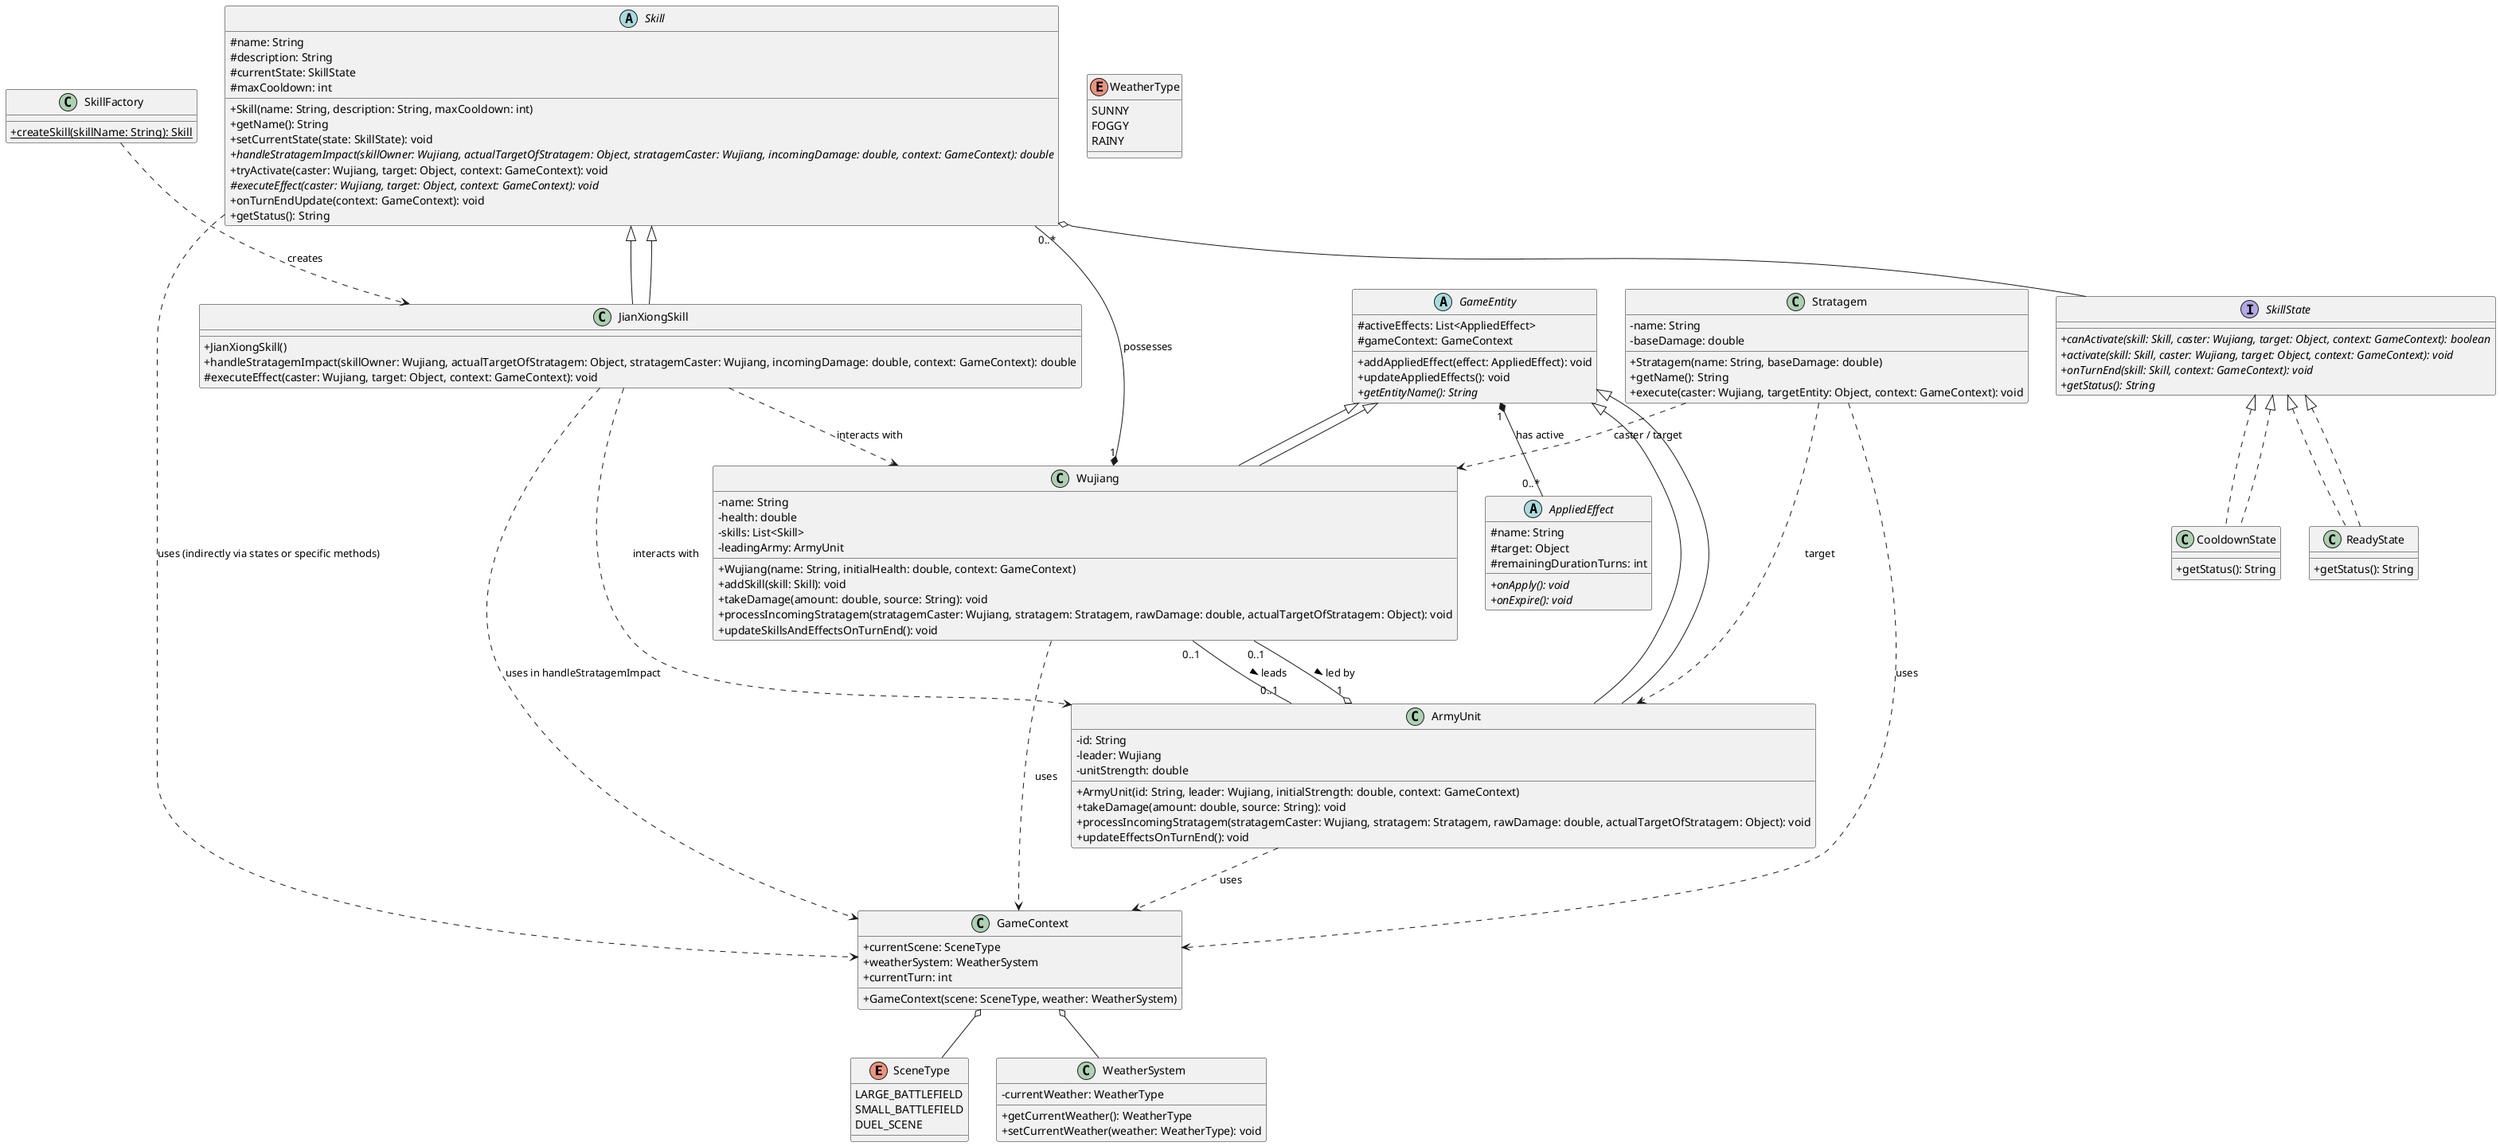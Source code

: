 @startuml
skinparam classAttributeIconSize 0
hide emptymembers

enum SceneType {
  LARGE_BATTLEFIELD
  SMALL_BATTLEFIELD
  DUEL_SCENE
}

enum WeatherType {
  SUNNY
  FOGGY
  RAINY
}

class WeatherSystem {
  - currentWeather: WeatherType
  + getCurrentWeather(): WeatherType
  + setCurrentWeather(weather: WeatherType): void
}

class GameContext {
  + currentScene: SceneType
  + weatherSystem: WeatherSystem
  + currentTurn: int
  + GameContext(scene: SceneType, weather: WeatherSystem)
}

interface SkillState {
  + {abstract} canActivate(skill: Skill, caster: Wujiang, target: Object, context: GameContext): boolean
  + {abstract} activate(skill: Skill, caster: Wujiang, target: Object, context: GameContext): void
  + {abstract} onTurnEnd(skill: Skill, context: GameContext): void
  + {abstract} getStatus(): String
}

class ReadyState implements SkillState {
  + getStatus(): String
}
class CooldownState implements SkillState {
  + getStatus(): String
}


abstract class Skill {
  # name: String
  # description: String
  # currentState: SkillState
  # maxCooldown: int
  + Skill(name: String, description: String, maxCooldown: int)
  + getName(): String
  + setCurrentState(state: SkillState): void
  + {abstract} handleStratagemImpact(skillOwner: Wujiang, actualTargetOfStratagem: Object, stratagemCaster: Wujiang, incomingDamage: double, context: GameContext): double
  + tryActivate(caster: Wujiang, target: Object, context: GameContext): void
  # {abstract} executeEffect(caster: Wujiang, target: Object, context: GameContext): void
  + onTurnEndUpdate(context: GameContext): void
  + getStatus(): String
}

class JianXiongSkill extends Skill {
  + JianXiongSkill()
  + handleStratagemImpact(skillOwner: Wujiang, actualTargetOfStratagem: Object, stratagemCaster: Wujiang, incomingDamage: double, context: GameContext): double
  # executeEffect(caster: Wujiang, target: Object, context: GameContext): void
}

class SkillFactory {
  + {static} createSkill(skillName: String): Skill
}

abstract class GameEntity {
  # activeEffects: List<AppliedEffect>
  # gameContext: GameContext
  + addAppliedEffect(effect: AppliedEffect): void
  + updateAppliedEffects(): void
  + {abstract} getEntityName(): String
}

class Wujiang extends GameEntity {
  - name: String
  - health: double
  - skills: List<Skill>
  - leadingArmy: ArmyUnit
  + Wujiang(name: String, initialHealth: double, context: GameContext)
  + addSkill(skill: Skill): void
  + takeDamage(amount: double, source: String): void
  + processIncomingStratagem(stratagemCaster: Wujiang, stratagem: Stratagem, rawDamage: double, actualTargetOfStratagem: Object): void
  + updateSkillsAndEffectsOnTurnEnd(): void
}

class ArmyUnit extends GameEntity {
  - id: String
  - leader: Wujiang
  - unitStrength: double
  + ArmyUnit(id: String, leader: Wujiang, initialStrength: double, context: GameContext)
  + takeDamage(amount: double, source: String): void
  + processIncomingStratagem(stratagemCaster: Wujiang, stratagem: Stratagem, rawDamage: double, actualTargetOfStratagem: Object): void
  + updateEffectsOnTurnEnd(): void
}

class Stratagem {
  - name: String
  - baseDamage: double
  + Stratagem(name: String, baseDamage: double)
  + getName(): String
  + execute(caster: Wujiang, targetEntity: Object, context: GameContext): void
}

abstract class AppliedEffect {
    # name: String
    # target: Object
    # remainingDurationTurns: int
    + {abstract} onApply(): void
    + {abstract} onExpire(): void
}


' --- Relationships ---
GameContext o-- SceneType
GameContext o-- WeatherSystem

Skill o-- SkillState
SkillState <|.. ReadyState
SkillState <|.. CooldownState

Skill <|-- JianXiongSkill
SkillFactory ..> JianXiongSkill : creates

GameEntity <|-- Wujiang
GameEntity <|-- ArmyUnit
GameEntity "1" *-- "0..*" AppliedEffect : has active


Wujiang "1" *-- "0..*" Skill : possesses
ArmyUnit "1" o-- "0..1" Wujiang : led by <
Wujiang "0..1" -- "0..1" ArmyUnit : leads >


Stratagem ..> GameContext : uses
Stratagem ..> Wujiang : caster / target
Stratagem ..> ArmyUnit : target

JianXiongSkill ..> GameContext : uses in handleStratagemImpact
JianXiongSkill ..> Wujiang : interacts with
JianXiongSkill ..> ArmyUnit : interacts with

Wujiang ..> GameContext : uses
ArmyUnit ..> GameContext : uses
Skill ..> GameContext : uses (indirectly via states or specific methods)

@enduml
